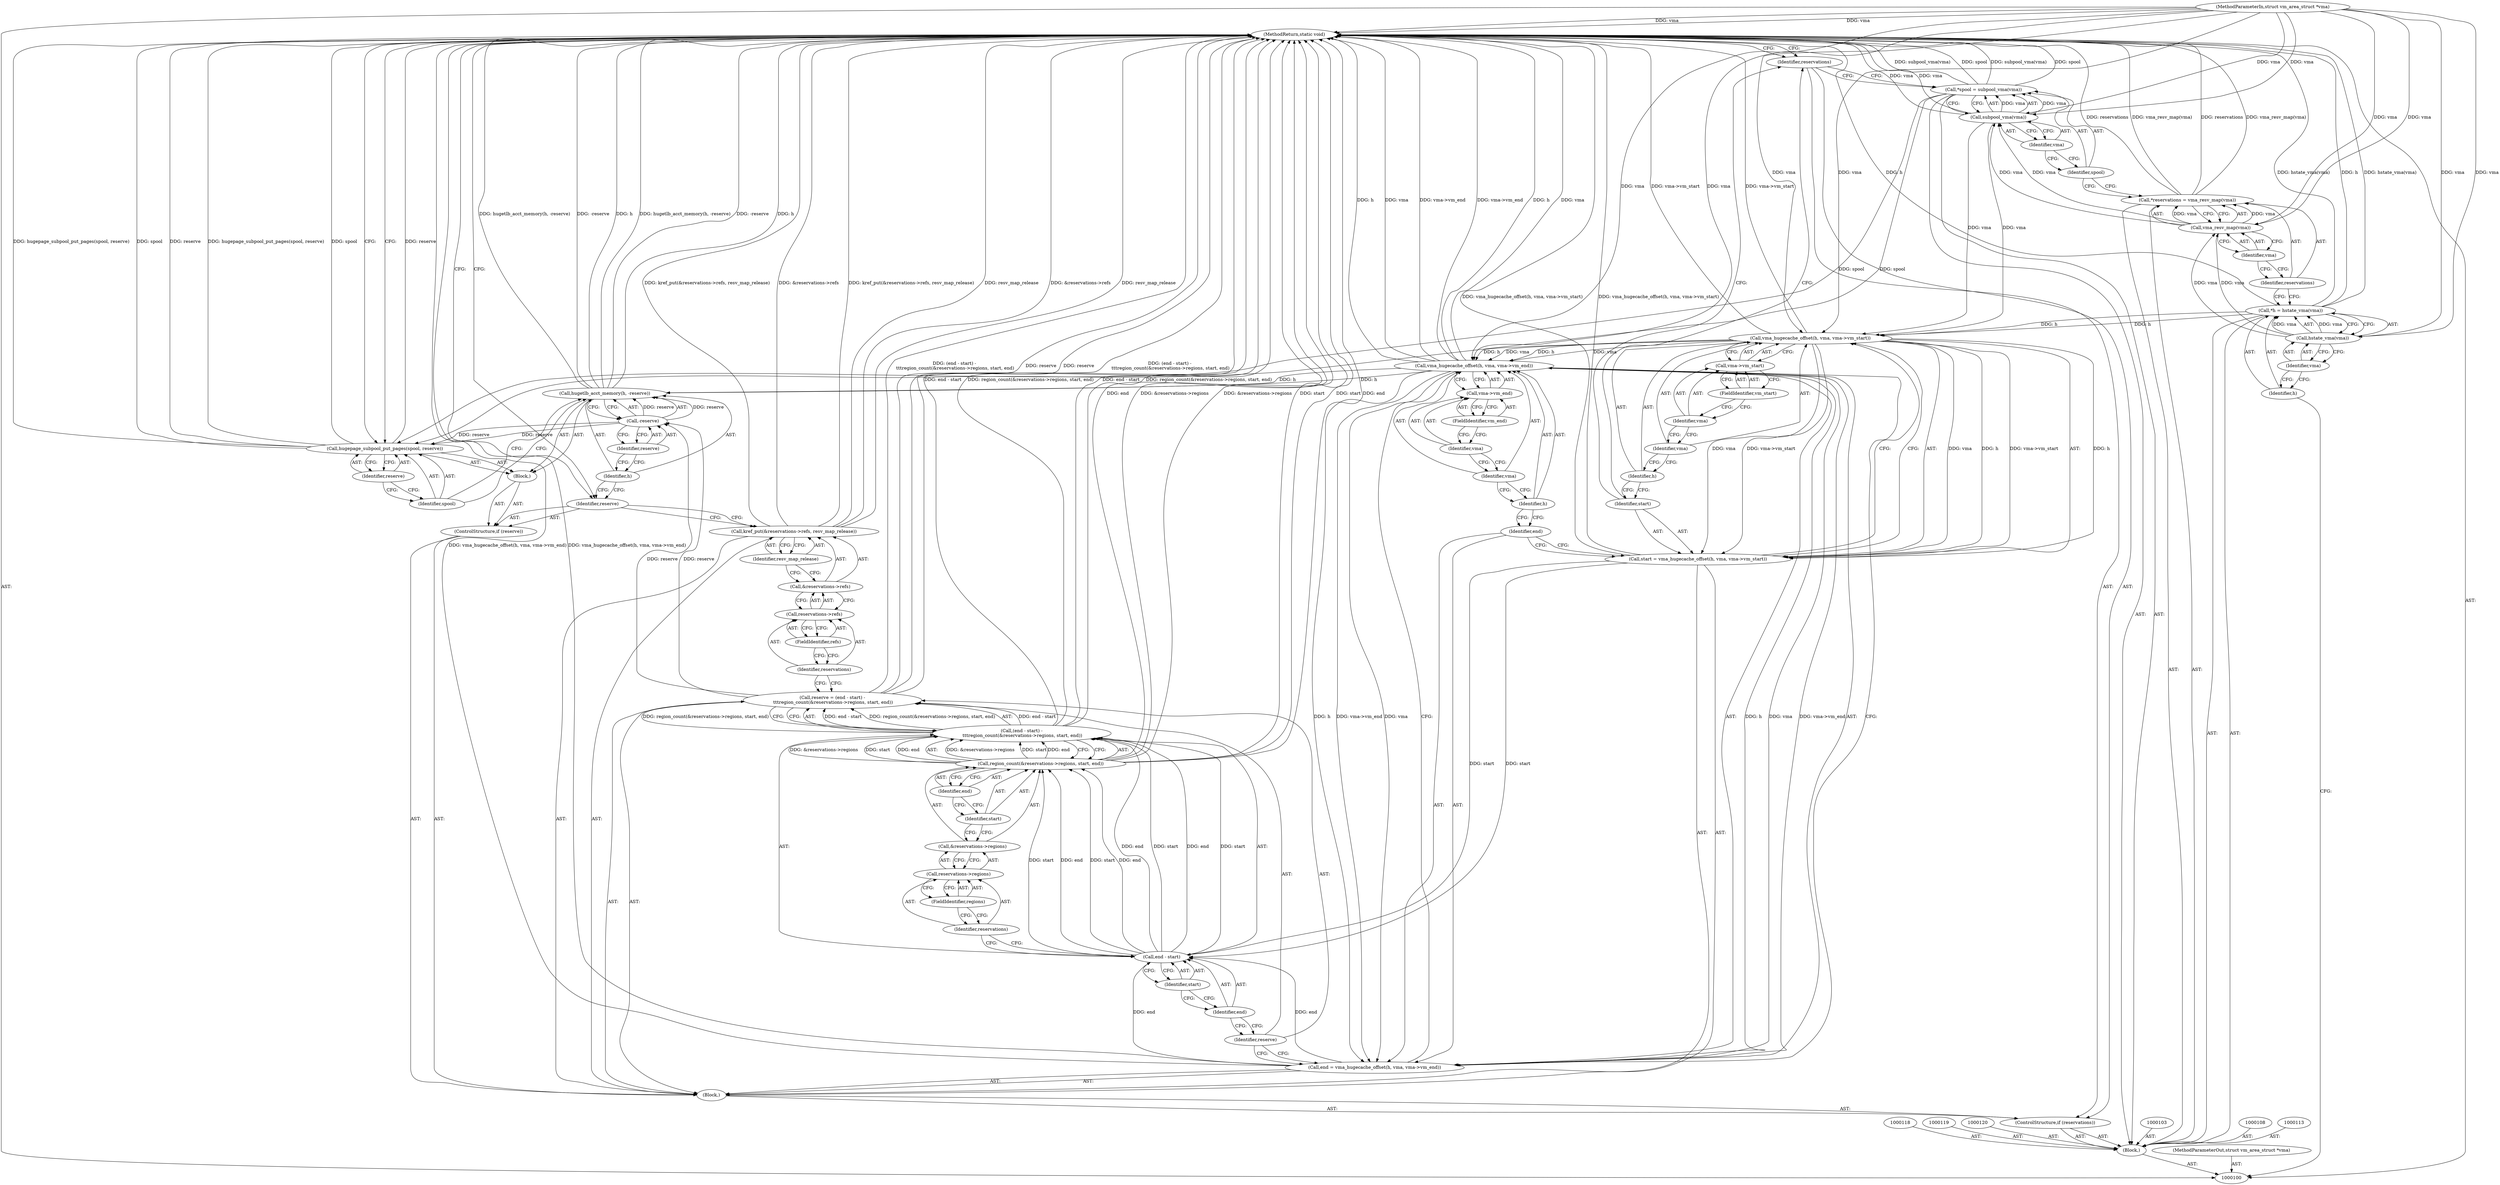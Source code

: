 digraph "1_linux_c50ac050811d6485616a193eb0f37bfbd191cc89_0" {
"1000169" [label="(MethodReturn,static void)"];
"1000101" [label="(MethodParameterIn,struct vm_area_struct *vma)"];
"1000241" [label="(MethodParameterOut,struct vm_area_struct *vma)"];
"1000121" [label="(ControlStructure,if (reservations))"];
"1000123" [label="(Block,)"];
"1000122" [label="(Identifier,reservations)"];
"1000126" [label="(Call,vma_hugecache_offset(h, vma, vma->vm_start))"];
"1000124" [label="(Call,start = vma_hugecache_offset(h, vma, vma->vm_start))"];
"1000125" [label="(Identifier,start)"];
"1000127" [label="(Identifier,h)"];
"1000128" [label="(Identifier,vma)"];
"1000129" [label="(Call,vma->vm_start)"];
"1000130" [label="(Identifier,vma)"];
"1000131" [label="(FieldIdentifier,vm_start)"];
"1000132" [label="(Call,end = vma_hugecache_offset(h, vma, vma->vm_end))"];
"1000133" [label="(Identifier,end)"];
"1000135" [label="(Identifier,h)"];
"1000136" [label="(Identifier,vma)"];
"1000137" [label="(Call,vma->vm_end)"];
"1000138" [label="(Identifier,vma)"];
"1000139" [label="(FieldIdentifier,vm_end)"];
"1000134" [label="(Call,vma_hugecache_offset(h, vma, vma->vm_end))"];
"1000142" [label="(Call,(end - start) -\n \t\t\tregion_count(&reservations->regions, start, end))"];
"1000143" [label="(Call,end - start)"];
"1000144" [label="(Identifier,end)"];
"1000145" [label="(Identifier,start)"];
"1000140" [label="(Call,reserve = (end - start) -\n \t\t\tregion_count(&reservations->regions, start, end))"];
"1000141" [label="(Identifier,reserve)"];
"1000147" [label="(Call,&reservations->regions)"];
"1000148" [label="(Call,reservations->regions)"];
"1000149" [label="(Identifier,reservations)"];
"1000150" [label="(FieldIdentifier,regions)"];
"1000146" [label="(Call,region_count(&reservations->regions, start, end))"];
"1000151" [label="(Identifier,start)"];
"1000152" [label="(Identifier,end)"];
"1000154" [label="(Call,&reservations->refs)"];
"1000155" [label="(Call,reservations->refs)"];
"1000156" [label="(Identifier,reservations)"];
"1000153" [label="(Call,kref_put(&reservations->refs, resv_map_release))"];
"1000157" [label="(FieldIdentifier,refs)"];
"1000158" [label="(Identifier,resv_map_release)"];
"1000161" [label="(Block,)"];
"1000159" [label="(ControlStructure,if (reserve))"];
"1000160" [label="(Identifier,reserve)"];
"1000102" [label="(Block,)"];
"1000163" [label="(Identifier,h)"];
"1000164" [label="(Call,-reserve)"];
"1000165" [label="(Identifier,reserve)"];
"1000162" [label="(Call,hugetlb_acct_memory(h, -reserve))"];
"1000166" [label="(Call,hugepage_subpool_put_pages(spool, reserve))"];
"1000167" [label="(Identifier,spool)"];
"1000168" [label="(Identifier,reserve)"];
"1000104" [label="(Call,*h = hstate_vma(vma))"];
"1000105" [label="(Identifier,h)"];
"1000106" [label="(Call,hstate_vma(vma))"];
"1000107" [label="(Identifier,vma)"];
"1000109" [label="(Call,*reservations = vma_resv_map(vma))"];
"1000110" [label="(Identifier,reservations)"];
"1000111" [label="(Call,vma_resv_map(vma))"];
"1000112" [label="(Identifier,vma)"];
"1000114" [label="(Call,*spool = subpool_vma(vma))"];
"1000115" [label="(Identifier,spool)"];
"1000116" [label="(Call,subpool_vma(vma))"];
"1000117" [label="(Identifier,vma)"];
"1000169" -> "1000100"  [label="AST: "];
"1000169" -> "1000166"  [label="CFG: "];
"1000169" -> "1000160"  [label="CFG: "];
"1000169" -> "1000122"  [label="CFG: "];
"1000116" -> "1000169"  [label="DDG: vma"];
"1000140" -> "1000169"  [label="DDG: (end - start) -\n \t\t\tregion_count(&reservations->regions, start, end)"];
"1000140" -> "1000169"  [label="DDG: reserve"];
"1000146" -> "1000169"  [label="DDG: start"];
"1000146" -> "1000169"  [label="DDG: end"];
"1000146" -> "1000169"  [label="DDG: &reservations->regions"];
"1000104" -> "1000169"  [label="DDG: h"];
"1000104" -> "1000169"  [label="DDG: hstate_vma(vma)"];
"1000114" -> "1000169"  [label="DDG: spool"];
"1000114" -> "1000169"  [label="DDG: subpool_vma(vma)"];
"1000153" -> "1000169"  [label="DDG: kref_put(&reservations->refs, resv_map_release)"];
"1000153" -> "1000169"  [label="DDG: &reservations->refs"];
"1000153" -> "1000169"  [label="DDG: resv_map_release"];
"1000166" -> "1000169"  [label="DDG: reserve"];
"1000166" -> "1000169"  [label="DDG: hugepage_subpool_put_pages(spool, reserve)"];
"1000166" -> "1000169"  [label="DDG: spool"];
"1000162" -> "1000169"  [label="DDG: -reserve"];
"1000162" -> "1000169"  [label="DDG: h"];
"1000162" -> "1000169"  [label="DDG: hugetlb_acct_memory(h, -reserve)"];
"1000124" -> "1000169"  [label="DDG: vma_hugecache_offset(h, vma, vma->vm_start)"];
"1000126" -> "1000169"  [label="DDG: vma->vm_start"];
"1000132" -> "1000169"  [label="DDG: vma_hugecache_offset(h, vma, vma->vm_end)"];
"1000134" -> "1000169"  [label="DDG: h"];
"1000134" -> "1000169"  [label="DDG: vma"];
"1000134" -> "1000169"  [label="DDG: vma->vm_end"];
"1000101" -> "1000169"  [label="DDG: vma"];
"1000109" -> "1000169"  [label="DDG: reservations"];
"1000109" -> "1000169"  [label="DDG: vma_resv_map(vma)"];
"1000142" -> "1000169"  [label="DDG: end - start"];
"1000142" -> "1000169"  [label="DDG: region_count(&reservations->regions, start, end)"];
"1000101" -> "1000100"  [label="AST: "];
"1000101" -> "1000169"  [label="DDG: vma"];
"1000101" -> "1000106"  [label="DDG: vma"];
"1000101" -> "1000111"  [label="DDG: vma"];
"1000101" -> "1000116"  [label="DDG: vma"];
"1000101" -> "1000126"  [label="DDG: vma"];
"1000101" -> "1000134"  [label="DDG: vma"];
"1000241" -> "1000100"  [label="AST: "];
"1000121" -> "1000102"  [label="AST: "];
"1000122" -> "1000121"  [label="AST: "];
"1000123" -> "1000121"  [label="AST: "];
"1000123" -> "1000121"  [label="AST: "];
"1000124" -> "1000123"  [label="AST: "];
"1000132" -> "1000123"  [label="AST: "];
"1000140" -> "1000123"  [label="AST: "];
"1000153" -> "1000123"  [label="AST: "];
"1000159" -> "1000123"  [label="AST: "];
"1000122" -> "1000121"  [label="AST: "];
"1000122" -> "1000114"  [label="CFG: "];
"1000125" -> "1000122"  [label="CFG: "];
"1000169" -> "1000122"  [label="CFG: "];
"1000126" -> "1000124"  [label="AST: "];
"1000126" -> "1000129"  [label="CFG: "];
"1000127" -> "1000126"  [label="AST: "];
"1000128" -> "1000126"  [label="AST: "];
"1000129" -> "1000126"  [label="AST: "];
"1000124" -> "1000126"  [label="CFG: "];
"1000126" -> "1000169"  [label="DDG: vma->vm_start"];
"1000126" -> "1000124"  [label="DDG: h"];
"1000126" -> "1000124"  [label="DDG: vma"];
"1000126" -> "1000124"  [label="DDG: vma->vm_start"];
"1000104" -> "1000126"  [label="DDG: h"];
"1000116" -> "1000126"  [label="DDG: vma"];
"1000101" -> "1000126"  [label="DDG: vma"];
"1000126" -> "1000134"  [label="DDG: h"];
"1000126" -> "1000134"  [label="DDG: vma"];
"1000124" -> "1000123"  [label="AST: "];
"1000124" -> "1000126"  [label="CFG: "];
"1000125" -> "1000124"  [label="AST: "];
"1000126" -> "1000124"  [label="AST: "];
"1000133" -> "1000124"  [label="CFG: "];
"1000124" -> "1000169"  [label="DDG: vma_hugecache_offset(h, vma, vma->vm_start)"];
"1000126" -> "1000124"  [label="DDG: h"];
"1000126" -> "1000124"  [label="DDG: vma"];
"1000126" -> "1000124"  [label="DDG: vma->vm_start"];
"1000124" -> "1000143"  [label="DDG: start"];
"1000125" -> "1000124"  [label="AST: "];
"1000125" -> "1000122"  [label="CFG: "];
"1000127" -> "1000125"  [label="CFG: "];
"1000127" -> "1000126"  [label="AST: "];
"1000127" -> "1000125"  [label="CFG: "];
"1000128" -> "1000127"  [label="CFG: "];
"1000128" -> "1000126"  [label="AST: "];
"1000128" -> "1000127"  [label="CFG: "];
"1000130" -> "1000128"  [label="CFG: "];
"1000129" -> "1000126"  [label="AST: "];
"1000129" -> "1000131"  [label="CFG: "];
"1000130" -> "1000129"  [label="AST: "];
"1000131" -> "1000129"  [label="AST: "];
"1000126" -> "1000129"  [label="CFG: "];
"1000130" -> "1000129"  [label="AST: "];
"1000130" -> "1000128"  [label="CFG: "];
"1000131" -> "1000130"  [label="CFG: "];
"1000131" -> "1000129"  [label="AST: "];
"1000131" -> "1000130"  [label="CFG: "];
"1000129" -> "1000131"  [label="CFG: "];
"1000132" -> "1000123"  [label="AST: "];
"1000132" -> "1000134"  [label="CFG: "];
"1000133" -> "1000132"  [label="AST: "];
"1000134" -> "1000132"  [label="AST: "];
"1000141" -> "1000132"  [label="CFG: "];
"1000132" -> "1000169"  [label="DDG: vma_hugecache_offset(h, vma, vma->vm_end)"];
"1000134" -> "1000132"  [label="DDG: h"];
"1000134" -> "1000132"  [label="DDG: vma"];
"1000134" -> "1000132"  [label="DDG: vma->vm_end"];
"1000132" -> "1000143"  [label="DDG: end"];
"1000133" -> "1000132"  [label="AST: "];
"1000133" -> "1000124"  [label="CFG: "];
"1000135" -> "1000133"  [label="CFG: "];
"1000135" -> "1000134"  [label="AST: "];
"1000135" -> "1000133"  [label="CFG: "];
"1000136" -> "1000135"  [label="CFG: "];
"1000136" -> "1000134"  [label="AST: "];
"1000136" -> "1000135"  [label="CFG: "];
"1000138" -> "1000136"  [label="CFG: "];
"1000137" -> "1000134"  [label="AST: "];
"1000137" -> "1000139"  [label="CFG: "];
"1000138" -> "1000137"  [label="AST: "];
"1000139" -> "1000137"  [label="AST: "];
"1000134" -> "1000137"  [label="CFG: "];
"1000138" -> "1000137"  [label="AST: "];
"1000138" -> "1000136"  [label="CFG: "];
"1000139" -> "1000138"  [label="CFG: "];
"1000139" -> "1000137"  [label="AST: "];
"1000139" -> "1000138"  [label="CFG: "];
"1000137" -> "1000139"  [label="CFG: "];
"1000134" -> "1000132"  [label="AST: "];
"1000134" -> "1000137"  [label="CFG: "];
"1000135" -> "1000134"  [label="AST: "];
"1000136" -> "1000134"  [label="AST: "];
"1000137" -> "1000134"  [label="AST: "];
"1000132" -> "1000134"  [label="CFG: "];
"1000134" -> "1000169"  [label="DDG: h"];
"1000134" -> "1000169"  [label="DDG: vma"];
"1000134" -> "1000169"  [label="DDG: vma->vm_end"];
"1000134" -> "1000132"  [label="DDG: h"];
"1000134" -> "1000132"  [label="DDG: vma"];
"1000134" -> "1000132"  [label="DDG: vma->vm_end"];
"1000126" -> "1000134"  [label="DDG: h"];
"1000126" -> "1000134"  [label="DDG: vma"];
"1000101" -> "1000134"  [label="DDG: vma"];
"1000134" -> "1000162"  [label="DDG: h"];
"1000142" -> "1000140"  [label="AST: "];
"1000142" -> "1000146"  [label="CFG: "];
"1000143" -> "1000142"  [label="AST: "];
"1000146" -> "1000142"  [label="AST: "];
"1000140" -> "1000142"  [label="CFG: "];
"1000142" -> "1000169"  [label="DDG: end - start"];
"1000142" -> "1000169"  [label="DDG: region_count(&reservations->regions, start, end)"];
"1000142" -> "1000140"  [label="DDG: end - start"];
"1000142" -> "1000140"  [label="DDG: region_count(&reservations->regions, start, end)"];
"1000143" -> "1000142"  [label="DDG: end"];
"1000143" -> "1000142"  [label="DDG: start"];
"1000146" -> "1000142"  [label="DDG: &reservations->regions"];
"1000146" -> "1000142"  [label="DDG: start"];
"1000146" -> "1000142"  [label="DDG: end"];
"1000143" -> "1000142"  [label="AST: "];
"1000143" -> "1000145"  [label="CFG: "];
"1000144" -> "1000143"  [label="AST: "];
"1000145" -> "1000143"  [label="AST: "];
"1000149" -> "1000143"  [label="CFG: "];
"1000143" -> "1000142"  [label="DDG: end"];
"1000143" -> "1000142"  [label="DDG: start"];
"1000132" -> "1000143"  [label="DDG: end"];
"1000124" -> "1000143"  [label="DDG: start"];
"1000143" -> "1000146"  [label="DDG: start"];
"1000143" -> "1000146"  [label="DDG: end"];
"1000144" -> "1000143"  [label="AST: "];
"1000144" -> "1000141"  [label="CFG: "];
"1000145" -> "1000144"  [label="CFG: "];
"1000145" -> "1000143"  [label="AST: "];
"1000145" -> "1000144"  [label="CFG: "];
"1000143" -> "1000145"  [label="CFG: "];
"1000140" -> "1000123"  [label="AST: "];
"1000140" -> "1000142"  [label="CFG: "];
"1000141" -> "1000140"  [label="AST: "];
"1000142" -> "1000140"  [label="AST: "];
"1000156" -> "1000140"  [label="CFG: "];
"1000140" -> "1000169"  [label="DDG: (end - start) -\n \t\t\tregion_count(&reservations->regions, start, end)"];
"1000140" -> "1000169"  [label="DDG: reserve"];
"1000142" -> "1000140"  [label="DDG: end - start"];
"1000142" -> "1000140"  [label="DDG: region_count(&reservations->regions, start, end)"];
"1000140" -> "1000164"  [label="DDG: reserve"];
"1000141" -> "1000140"  [label="AST: "];
"1000141" -> "1000132"  [label="CFG: "];
"1000144" -> "1000141"  [label="CFG: "];
"1000147" -> "1000146"  [label="AST: "];
"1000147" -> "1000148"  [label="CFG: "];
"1000148" -> "1000147"  [label="AST: "];
"1000151" -> "1000147"  [label="CFG: "];
"1000148" -> "1000147"  [label="AST: "];
"1000148" -> "1000150"  [label="CFG: "];
"1000149" -> "1000148"  [label="AST: "];
"1000150" -> "1000148"  [label="AST: "];
"1000147" -> "1000148"  [label="CFG: "];
"1000149" -> "1000148"  [label="AST: "];
"1000149" -> "1000143"  [label="CFG: "];
"1000150" -> "1000149"  [label="CFG: "];
"1000150" -> "1000148"  [label="AST: "];
"1000150" -> "1000149"  [label="CFG: "];
"1000148" -> "1000150"  [label="CFG: "];
"1000146" -> "1000142"  [label="AST: "];
"1000146" -> "1000152"  [label="CFG: "];
"1000147" -> "1000146"  [label="AST: "];
"1000151" -> "1000146"  [label="AST: "];
"1000152" -> "1000146"  [label="AST: "];
"1000142" -> "1000146"  [label="CFG: "];
"1000146" -> "1000169"  [label="DDG: start"];
"1000146" -> "1000169"  [label="DDG: end"];
"1000146" -> "1000169"  [label="DDG: &reservations->regions"];
"1000146" -> "1000142"  [label="DDG: &reservations->regions"];
"1000146" -> "1000142"  [label="DDG: start"];
"1000146" -> "1000142"  [label="DDG: end"];
"1000143" -> "1000146"  [label="DDG: start"];
"1000143" -> "1000146"  [label="DDG: end"];
"1000151" -> "1000146"  [label="AST: "];
"1000151" -> "1000147"  [label="CFG: "];
"1000152" -> "1000151"  [label="CFG: "];
"1000152" -> "1000146"  [label="AST: "];
"1000152" -> "1000151"  [label="CFG: "];
"1000146" -> "1000152"  [label="CFG: "];
"1000154" -> "1000153"  [label="AST: "];
"1000154" -> "1000155"  [label="CFG: "];
"1000155" -> "1000154"  [label="AST: "];
"1000158" -> "1000154"  [label="CFG: "];
"1000155" -> "1000154"  [label="AST: "];
"1000155" -> "1000157"  [label="CFG: "];
"1000156" -> "1000155"  [label="AST: "];
"1000157" -> "1000155"  [label="AST: "];
"1000154" -> "1000155"  [label="CFG: "];
"1000156" -> "1000155"  [label="AST: "];
"1000156" -> "1000140"  [label="CFG: "];
"1000157" -> "1000156"  [label="CFG: "];
"1000153" -> "1000123"  [label="AST: "];
"1000153" -> "1000158"  [label="CFG: "];
"1000154" -> "1000153"  [label="AST: "];
"1000158" -> "1000153"  [label="AST: "];
"1000160" -> "1000153"  [label="CFG: "];
"1000153" -> "1000169"  [label="DDG: kref_put(&reservations->refs, resv_map_release)"];
"1000153" -> "1000169"  [label="DDG: &reservations->refs"];
"1000153" -> "1000169"  [label="DDG: resv_map_release"];
"1000157" -> "1000155"  [label="AST: "];
"1000157" -> "1000156"  [label="CFG: "];
"1000155" -> "1000157"  [label="CFG: "];
"1000158" -> "1000153"  [label="AST: "];
"1000158" -> "1000154"  [label="CFG: "];
"1000153" -> "1000158"  [label="CFG: "];
"1000161" -> "1000159"  [label="AST: "];
"1000162" -> "1000161"  [label="AST: "];
"1000166" -> "1000161"  [label="AST: "];
"1000159" -> "1000123"  [label="AST: "];
"1000160" -> "1000159"  [label="AST: "];
"1000161" -> "1000159"  [label="AST: "];
"1000160" -> "1000159"  [label="AST: "];
"1000160" -> "1000153"  [label="CFG: "];
"1000163" -> "1000160"  [label="CFG: "];
"1000169" -> "1000160"  [label="CFG: "];
"1000102" -> "1000100"  [label="AST: "];
"1000103" -> "1000102"  [label="AST: "];
"1000104" -> "1000102"  [label="AST: "];
"1000108" -> "1000102"  [label="AST: "];
"1000109" -> "1000102"  [label="AST: "];
"1000113" -> "1000102"  [label="AST: "];
"1000114" -> "1000102"  [label="AST: "];
"1000118" -> "1000102"  [label="AST: "];
"1000119" -> "1000102"  [label="AST: "];
"1000120" -> "1000102"  [label="AST: "];
"1000121" -> "1000102"  [label="AST: "];
"1000163" -> "1000162"  [label="AST: "];
"1000163" -> "1000160"  [label="CFG: "];
"1000165" -> "1000163"  [label="CFG: "];
"1000164" -> "1000162"  [label="AST: "];
"1000164" -> "1000165"  [label="CFG: "];
"1000165" -> "1000164"  [label="AST: "];
"1000162" -> "1000164"  [label="CFG: "];
"1000164" -> "1000162"  [label="DDG: reserve"];
"1000140" -> "1000164"  [label="DDG: reserve"];
"1000164" -> "1000166"  [label="DDG: reserve"];
"1000165" -> "1000164"  [label="AST: "];
"1000165" -> "1000163"  [label="CFG: "];
"1000164" -> "1000165"  [label="CFG: "];
"1000162" -> "1000161"  [label="AST: "];
"1000162" -> "1000164"  [label="CFG: "];
"1000163" -> "1000162"  [label="AST: "];
"1000164" -> "1000162"  [label="AST: "];
"1000167" -> "1000162"  [label="CFG: "];
"1000162" -> "1000169"  [label="DDG: -reserve"];
"1000162" -> "1000169"  [label="DDG: h"];
"1000162" -> "1000169"  [label="DDG: hugetlb_acct_memory(h, -reserve)"];
"1000134" -> "1000162"  [label="DDG: h"];
"1000164" -> "1000162"  [label="DDG: reserve"];
"1000166" -> "1000161"  [label="AST: "];
"1000166" -> "1000168"  [label="CFG: "];
"1000167" -> "1000166"  [label="AST: "];
"1000168" -> "1000166"  [label="AST: "];
"1000169" -> "1000166"  [label="CFG: "];
"1000166" -> "1000169"  [label="DDG: reserve"];
"1000166" -> "1000169"  [label="DDG: hugepage_subpool_put_pages(spool, reserve)"];
"1000166" -> "1000169"  [label="DDG: spool"];
"1000114" -> "1000166"  [label="DDG: spool"];
"1000164" -> "1000166"  [label="DDG: reserve"];
"1000167" -> "1000166"  [label="AST: "];
"1000167" -> "1000162"  [label="CFG: "];
"1000168" -> "1000167"  [label="CFG: "];
"1000168" -> "1000166"  [label="AST: "];
"1000168" -> "1000167"  [label="CFG: "];
"1000166" -> "1000168"  [label="CFG: "];
"1000104" -> "1000102"  [label="AST: "];
"1000104" -> "1000106"  [label="CFG: "];
"1000105" -> "1000104"  [label="AST: "];
"1000106" -> "1000104"  [label="AST: "];
"1000110" -> "1000104"  [label="CFG: "];
"1000104" -> "1000169"  [label="DDG: h"];
"1000104" -> "1000169"  [label="DDG: hstate_vma(vma)"];
"1000106" -> "1000104"  [label="DDG: vma"];
"1000104" -> "1000126"  [label="DDG: h"];
"1000105" -> "1000104"  [label="AST: "];
"1000105" -> "1000100"  [label="CFG: "];
"1000107" -> "1000105"  [label="CFG: "];
"1000106" -> "1000104"  [label="AST: "];
"1000106" -> "1000107"  [label="CFG: "];
"1000107" -> "1000106"  [label="AST: "];
"1000104" -> "1000106"  [label="CFG: "];
"1000106" -> "1000104"  [label="DDG: vma"];
"1000101" -> "1000106"  [label="DDG: vma"];
"1000106" -> "1000111"  [label="DDG: vma"];
"1000107" -> "1000106"  [label="AST: "];
"1000107" -> "1000105"  [label="CFG: "];
"1000106" -> "1000107"  [label="CFG: "];
"1000109" -> "1000102"  [label="AST: "];
"1000109" -> "1000111"  [label="CFG: "];
"1000110" -> "1000109"  [label="AST: "];
"1000111" -> "1000109"  [label="AST: "];
"1000115" -> "1000109"  [label="CFG: "];
"1000109" -> "1000169"  [label="DDG: reservations"];
"1000109" -> "1000169"  [label="DDG: vma_resv_map(vma)"];
"1000111" -> "1000109"  [label="DDG: vma"];
"1000110" -> "1000109"  [label="AST: "];
"1000110" -> "1000104"  [label="CFG: "];
"1000112" -> "1000110"  [label="CFG: "];
"1000111" -> "1000109"  [label="AST: "];
"1000111" -> "1000112"  [label="CFG: "];
"1000112" -> "1000111"  [label="AST: "];
"1000109" -> "1000111"  [label="CFG: "];
"1000111" -> "1000109"  [label="DDG: vma"];
"1000106" -> "1000111"  [label="DDG: vma"];
"1000101" -> "1000111"  [label="DDG: vma"];
"1000111" -> "1000116"  [label="DDG: vma"];
"1000112" -> "1000111"  [label="AST: "];
"1000112" -> "1000110"  [label="CFG: "];
"1000111" -> "1000112"  [label="CFG: "];
"1000114" -> "1000102"  [label="AST: "];
"1000114" -> "1000116"  [label="CFG: "];
"1000115" -> "1000114"  [label="AST: "];
"1000116" -> "1000114"  [label="AST: "];
"1000122" -> "1000114"  [label="CFG: "];
"1000114" -> "1000169"  [label="DDG: spool"];
"1000114" -> "1000169"  [label="DDG: subpool_vma(vma)"];
"1000116" -> "1000114"  [label="DDG: vma"];
"1000114" -> "1000166"  [label="DDG: spool"];
"1000115" -> "1000114"  [label="AST: "];
"1000115" -> "1000109"  [label="CFG: "];
"1000117" -> "1000115"  [label="CFG: "];
"1000116" -> "1000114"  [label="AST: "];
"1000116" -> "1000117"  [label="CFG: "];
"1000117" -> "1000116"  [label="AST: "];
"1000114" -> "1000116"  [label="CFG: "];
"1000116" -> "1000169"  [label="DDG: vma"];
"1000116" -> "1000114"  [label="DDG: vma"];
"1000111" -> "1000116"  [label="DDG: vma"];
"1000101" -> "1000116"  [label="DDG: vma"];
"1000116" -> "1000126"  [label="DDG: vma"];
"1000117" -> "1000116"  [label="AST: "];
"1000117" -> "1000115"  [label="CFG: "];
"1000116" -> "1000117"  [label="CFG: "];
}

